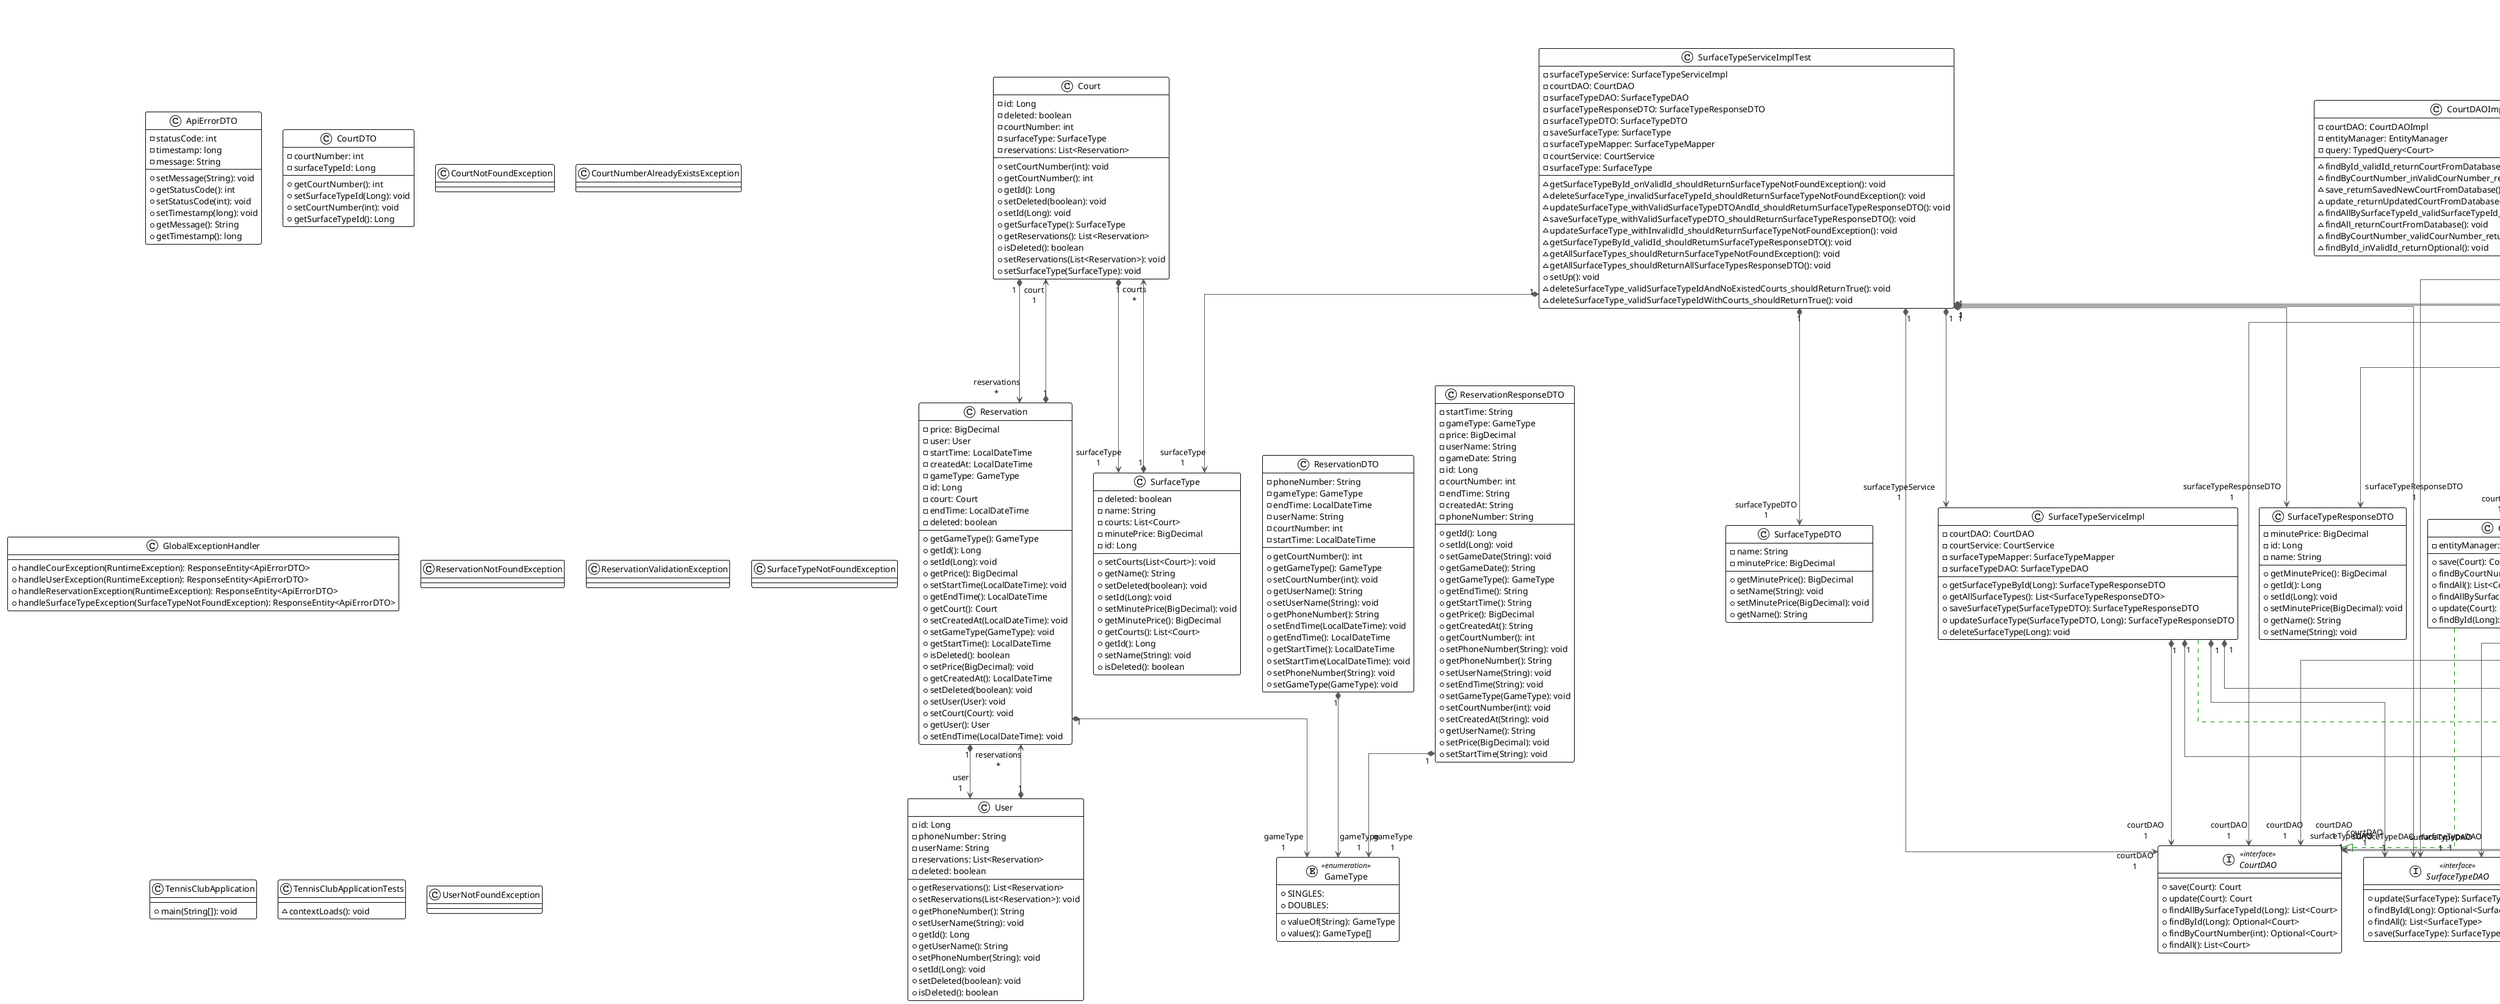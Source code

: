 @startuml

!theme plain
top to bottom direction
skinparam linetype ortho

class ApiErrorDTO {
  - statusCode: int
  - timestamp: long
  - message: String
  + setMessage(String): void
  + getStatusCode(): int
  + setStatusCode(int): void
  + setTimestamp(long): void
  + getMessage(): String
  + getTimestamp(): long
}
class Court {
  - id: Long
  - deleted: boolean
  - courtNumber: int
  - surfaceType: SurfaceType
  - reservations: List<Reservation>
  + setCourtNumber(int): void
  + getCourtNumber(): int
  + getId(): Long
  + setDeleted(boolean): void
  + setId(Long): void
  + getSurfaceType(): SurfaceType
  + getReservations(): List<Reservation>
  + isDeleted(): boolean
  + setReservations(List<Reservation>): void
  + setSurfaceType(SurfaceType): void
}
class CourtController {
  - courtService: CourtService
  + getAllCourts(): ResponseEntity<List<CourtResponseDTO>>
  + createCourt(CourtDTO): ResponseEntity<CourtResponseDTO>
  + getCourt(Long): ResponseEntity<CourtResponseDTO>
  + updateCourt(Long, CourtDTO): ResponseEntity<CourtResponseDTO>
  + deleteCourt(Long): ResponseEntity<Map<String, String>>
}
class CourtControllerWebLayerTest {
  - objectMapper: ObjectMapper
  - mockMvc: MockMvc
  - courtService: CourtService
  ~ deleteCourt_inValidId_returnSuccessMessage(): void
  ~ createCourt_inValidDataWithAlreadyExistedCourtNumber_return404(): void
  ~ getAllCourts_NonExistedCourtsInDatabase_return404(): void
  ~ createCourt_inValidDataWithNonExistedSurfaceType_return404(): void
  ~ updateCourt_validCourtNumberAndSurfaceType_returnUpdateCourtDetail(): void
  ~ getCourt_validId_returnCourtDetail(): void
  ~ updateCourt_invalidSurfaceType_return404(): void
  ~ deleteCourt_validId_returnSuccessMessage(): void
  ~ updateCourt_invalidCourtNumber_return404(): void
  ~ getCourt_inValidId_return404(): void
  ~ getAllCourts_returnAllExistedCourtsDetail(): void
  ~ createCourt_validData_returnCourtDetail(): void
}
interface CourtDAO << interface >> {
  + save(Court): Court
  + update(Court): Court
  + findAllBySurfaceTypeId(Long): List<Court>
  + findById(Long): Optional<Court>
  + findByCourtNumber(int): Optional<Court>
  + findAll(): List<Court>
}
class CourtDAOImpl {
  - entityManager: EntityManager
  + save(Court): Court
  + findByCourtNumber(int): Optional<Court>
  + findAll(): List<Court>
  + findAllBySurfaceTypeId(Long): List<Court>
  + update(Court): Court
  + findById(Long): Optional<Court>
}
class CourtDAOImplTest {
  - courtDAO: CourtDAOImpl
  - entityManager: EntityManager
  - query: TypedQuery<Court>
  ~ findById_validId_returnCourtFromDatabase(): void
  ~ findByCourtNumber_inValidCourNumber_returnOptional(): void
  ~ save_returnSavedNewCourtFromDatabase(): void
  ~ update_returnUpdatedCourtFromDatabase(): void
  ~ findAllBySurfaceTypeId_validSurfaceTypeId_returnCourtFromDatabase(): void
  ~ findAll_returnCourtFromDatabase(): void
  ~ findByCourtNumber_validCourNumber_returnCourtFromDatabase(): void
  ~ findById_inValidId_returnOptional(): void
}
class CourtDTO {
  - courtNumber: int
  - surfaceTypeId: Long
  + getCourtNumber(): int
  + setSurfaceTypeId(Long): void
  + setCourtNumber(int): void
  + getSurfaceTypeId(): Long
}
class CourtMapper {
  + toEntity(CourtDTO): Court
  + toResponseDTO(Court, SurfaceTypeResponseDTO): CourtResponseDTO
}
class CourtMapperTest {
  - courtMapper: CourtMapper
  ~ setUp(): void
  ~ toResponseDTO(): void
  ~ toEntity(): void
}
class CourtNotFoundException
class CourtNumberAlreadyExistsException
class CourtResponseDTO {
  - courtNumber: int
  - id: Long
  - surfaceTypeResponseDTO: SurfaceTypeResponseDTO
  + getCourtNumber(): int
  + setSurfaceTypeResponseDTO(SurfaceTypeResponseDTO): void
  + getSurfaceTypeResponseDTO(): SurfaceTypeResponseDTO
  + getId(): Long
  + setCourtNumber(int): void
  + setId(Long): void
}
interface CourtService << interface >> {
  + getCourtById(Long): CourtResponseDTO
  + updateCourt(CourtDTO, Long): CourtResponseDTO
  + deleteCourt(Long): void
  + save(CourtDTO): CourtResponseDTO
  + getAllCourts(): List<CourtResponseDTO>
}
class CourtServiceImpl {
  - courtMapper: CourtMapper
  - surfaceTypeDAO: SurfaceTypeDAO
  - courtDAO: CourtDAO
  - surfaceTypeMapper: SurfaceTypeMapper
  - reservationDAO: ReservationDAO
  + save(CourtDTO): CourtResponseDTO
  + getAllCourts(): List<CourtResponseDTO>
  + deleteCourt(Long): void
  + updateCourt(CourtDTO, Long): CourtResponseDTO
  + getCourtById(Long): CourtResponseDTO
}
class CourtServiceImplTest {
  - reservationDAO: ReservationDAO
  - courtService: CourtServiceImpl
  - courtDAO: CourtDAO
  - surfaceTypeDAO: SurfaceTypeDAO
  - courtMapper: CourtMapper
  - surfaceTypeMapper: SurfaceTypeMapper
  ~ getAllCourts_shouldReturnAllCourts(): void
  ~ save_inValidDTOWithExistingCourtNumber_shouldReturnCourtNumberAlreadyExistsException(): void
  ~ save_inValidDTOWithNonExistingSurfaceTypeId_shouldReturnSurfaceTypeNotFoundException(): void
  ~ deleteCourt_inValidCourtId_shouldReturnCourtNotFoundException(): void
  ~ getCourtById_validCourtId_shouldReturnCourtResponseDTO(): void
  ~ deleteCourt_validCourtIdWithAndNoExistedReservations_shouldReturnCourtNotFoundException(): void
  ~ getAllCourts_shouldReturnCourtNotFoundException(): void
  ~ updateCourt_inValidCourtDTOWithNonExistedSurfaceTypeId_shouldReturnSurfaceTypeNotFoundException(): void
  ~ save_validCourtDTO_shouldCreateNewCourt(): void
  ~ updateCourt_inValidCourtDTOAndCourtId_shouldReturnCourtNotFoundException(): void
  ~ getCourtById_inValidCourtId_shouldReturnCourtNotFoundException(): void
  ~ deleteCourt_validCourtIdWithReservations_shouldReturnTrue(): void
  ~ updateCourt_validCourtDTOAndCourtId_shouldReturnCourtResponseDTO(): void
}
class DataInitializer {
  - jdbc: JdbcTemplate
  - initData: boolean
  + setJdbc(JdbcTemplate): void
  + run(String[]): void
  + getJdbc(): JdbcTemplate
  + isInitData(): boolean
  + setInitData(boolean): void
}
class DataInitializerTest {
  ~ jdbc: JdbcTemplate
  ~ dataInitializer: DataInitializer
  ~ run_initDataTrue_runInitializeProcess(): void
  ~ run_initDataFalse_runInitializeProcessIsOff(): void
}
enum GameType << enumeration >> {
  + SINGLES: 
  + DOUBLES: 
  + valueOf(String): GameType
  + values(): GameType[]
}
class GlobalExceptionHandler {
  + handleCourException(RuntimeException): ResponseEntity<ApiErrorDTO>
  + handleUserException(RuntimeException): ResponseEntity<ApiErrorDTO>
  + handleReservationException(RuntimeException): ResponseEntity<ApiErrorDTO>
  + handleSurfaceTypeException(SurfaceTypeNotFoundException): ResponseEntity<ApiErrorDTO>
}
class Reservation {
  - price: BigDecimal
  - user: User
  - startTime: LocalDateTime
  - createdAt: LocalDateTime
  - gameType: GameType
  - id: Long
  - court: Court
  - endTime: LocalDateTime
  - deleted: boolean
  + getGameType(): GameType
  + getId(): Long
  + setId(Long): void
  + getPrice(): BigDecimal
  + setStartTime(LocalDateTime): void
  + getEndTime(): LocalDateTime
  + getCourt(): Court
  + setCreatedAt(LocalDateTime): void
  + setGameType(GameType): void
  + getStartTime(): LocalDateTime
  + isDeleted(): boolean
  + setPrice(BigDecimal): void
  + getCreatedAt(): LocalDateTime
  + setDeleted(boolean): void
  + setUser(User): void
  + setCourt(Court): void
  + getUser(): User
  + setEndTime(LocalDateTime): void
}
class ReservationController {
  - reservationService: ReservationService
  + getAllReservations(): ResponseEntity<List<ReservationResponseDTO>>
  + getReservation(Long): ResponseEntity<ReservationResponseDTO>
  + getReservationByPhoneNumber(String, boolean): ResponseEntity<List<ReservationResponseDTO>>
  + getReservationByCourtNumber(int): ResponseEntity<List<ReservationResponseDTO>>
  + createReservation(ReservationDTO): ResponseEntity<ReservationResponseDTO>
  + deleteReservation(Long): ResponseEntity<Map<String, String>>
  + updateReservation(Long, ReservationDTO): ResponseEntity<ReservationResponseDTO>
}
class ReservationControllerWebLayerTest {
  - objectMapper: ObjectMapper
  - mockMvc: MockMvc
  - reservationService: ReservationService
  ~ getReservation_validId_returnReservationDetail(): void
  ~ updateReservation_validData_returnUpdatedReservationDetail(): void
  ~ updateReservation_inValidCourtNumber_return404(): void
  ~ getReservation_fetchReservationByInValidId_return404(): void
  ~ getAllReservations_FetchAllReservation_returnListOfAllReservationsDetails(): void
  ~ createReservation_validData_returnNewReservationDetail(): void
  ~ getReservationByPhoneNumber_fetchAllFutureReservationByInValidPhoneNumber_retur404(): void
  ~ getReservationByPhoneNumber_fetchAllPastReservationByInValidPhoneNumber_return404(): void
  ~ getReservationByCourtNumber_fetchAllReservationByCourtNumber_returnListOfReservationDetails(): void
  ~ updateReservation_withInValidReservationDateTime_return404(): void
  ~ getReservationByCourtNumber_fetchAllReservationByNonExistCourtNumber_return404(): void
  ~ getReservationByPhoneNumber_fetchAllFutureReservationByValidPhoneNumber_returnListOfReservationDetails(): void
  ~ deleteReservation_inValidId_return404(): void
  ~ createReservation_invalidCourtNumber_return404(): void
  ~ deleteReservation_validId_returnSuccessMessage(): void
  ~ getReservationByPhoneNumber_fetchAllPastReservationByValidPhoneNumber_returnListOfReservationDetails(): void
  ~ getAllReservations_FetchAllNonExistReservation_return404(): void
  ~ createReservation_withInValidReservationDateTime_return404(): void
}
interface ReservationDAO << interface >> {
  + findAll(): List<Reservation>
  + update(Reservation): Reservation
  + findById(Long): Optional<Reservation>
  + findAllByDateAndCourtNumber(LocalDateTime, int, Long): List<Reservation>
  + findAllByPhoneNumber(String, boolean): List<Reservation>
  + findAllByCourtNumber(int): List<Reservation>
  + create(Reservation): Reservation
}
class ReservationDAOImpl {
  - entityManager: EntityManager
  + findAllByPhoneNumber(String, boolean): List<Reservation>
  + findAllByDateAndCourtNumber(LocalDateTime, int, Long): List<Reservation>
  + update(Reservation): Reservation
  + create(Reservation): Reservation
  + findAll(): List<Reservation>
  + findById(Long): Optional<Reservation>
  + findAllByCourtNumber(int): List<Reservation>
}
class ReservationDAOImplTest {
  - entityManager: EntityManager
  - reservationDAO: ReservationDAOImpl
  - query: TypedQuery<Reservation>
  ~ findAllByCourtNumber_validCourtNumber_returnListOfReservationsFromDatabase(): void
  ~ create_returnSavedReservationEntityFromDatabase(): void
  ~ findAllByDateAndCourtNumber_validCourtNumberExcludeItself_returnListOfReservationsFromDatabaseExcludeItself(): void
  ~ findAllByDateAndCourtNumber_validDateAndCourtNumber_returnListOfReservationsFromDatabase(): void
  ~ findById_inValidId_returnOptional(): void
  ~ findAllByPhoneNumber_validPhoneNumber_returnListOfReservationsFromDatabase(): void
  ~ findById_validId_returnReservationFromDatabase(): void
  ~ update(): void
  ~ findAll_returnListOfReservationsFromDatabase(): void
  ~ findAllByPhoneNumber_validPhoneNumberFutureOnly_returnListOfReservationsFromDatabase(): void
}
class ReservationDTO {
  - phoneNumber: String
  - gameType: GameType
  - endTime: LocalDateTime
  - userName: String
  - courtNumber: int
  - startTime: LocalDateTime
  + getCourtNumber(): int
  + getGameType(): GameType
  + setCourtNumber(int): void
  + getUserName(): String
  + setUserName(String): void
  + getPhoneNumber(): String
  + setEndTime(LocalDateTime): void
  + getEndTime(): LocalDateTime
  + getStartTime(): LocalDateTime
  + setStartTime(LocalDateTime): void
  + setPhoneNumber(String): void
  + setGameType(GameType): void
}
class ReservationMapper {
  + toReservationResponseDTO(Reservation): ReservationResponseDTO
  + updateReservationFromDTO(ReservationDTO, Reservation): Reservation
  + toReservationEntity(ReservationDTO): Reservation
}
class ReservationMapperTest {
  - reservationMapper: ReservationMapper
  ~ setUp(): void
  ~ toReservationEntity(): void
  ~ updateReservationFromDTO_returnUpdatedReservation(): void
  ~ toReservationResponseDTO(): void
}
class ReservationNotFoundException
class ReservationResponseDTO {
  - startTime: String
  - gameType: GameType
  - price: BigDecimal
  - userName: String
  - gameDate: String
  - id: Long
  - courtNumber: int
  - endTime: String
  - createdAt: String
  - phoneNumber: String
  + getId(): Long
  + setId(Long): void
  + setGameDate(String): void
  + getGameDate(): String
  + getGameType(): GameType
  + getEndTime(): String
  + getStartTime(): String
  + getPrice(): BigDecimal
  + getCreatedAt(): String
  + getCourtNumber(): int
  + setPhoneNumber(String): void
  + getPhoneNumber(): String
  + setUserName(String): void
  + setEndTime(String): void
  + setGameType(GameType): void
  + setCourtNumber(int): void
  + setCreatedAt(String): void
  + getUserName(): String
  + setPrice(BigDecimal): void
  + setStartTime(String): void
}
interface ReservationService << interface >> {
  + getAllReservations(): List<ReservationResponseDTO>
  + getReservationByCourtNumber(int): List<ReservationResponseDTO>
  + getReservationByPhoneNumber(String, boolean): List<ReservationResponseDTO>
  + deleteReservation(Long): void
  + getReservationById(Long): ReservationResponseDTO
  + updateReservation(ReservationDTO, Long): ReservationResponseDTO
  + createReservation(ReservationDTO): ReservationResponseDTO
}
class ReservationServiceImpl {
  - reservationMapper: ReservationMapper
  - userMapper: UserMapper
  - courtDAO: CourtDAO
  - reservationDAO: ReservationDAO
  - userDAO: UserDAO
  + deleteReservation(Long): void
  + updateReservation(ReservationDTO, Long): ReservationResponseDTO
  + getAllReservations(): List<ReservationResponseDTO>
  - isTwoHoursLimit(LocalDateTime, LocalDateTime): boolean
  + getReservationById(Long): ReservationResponseDTO
  - isInFuture(LocalDateTime): boolean
  - getOrCreateUser(ReservationDTO): User
  - findCourtByCourtNumber(int): Court
  - courtPriceCalculator(Court, ReservationDTO): BigDecimal
  + getReservationByCourtNumber(int): List<ReservationResponseDTO>
  - isValidReservation(LocalDateTime, LocalDateTime, List<Reservation>): boolean
  - isValidReservationInterval(LocalDateTime, LocalDateTime): boolean
  - getDurationInMinutes(LocalDateTime, LocalDateTime): Long
  + getReservationByPhoneNumber(String, boolean): List<ReservationResponseDTO>
  - hasOverlappingReservation(LocalDateTime, LocalDateTime, List<Reservation>): boolean
  - findAllReservationsByDateAndCourtNumber(LocalDateTime, int, Long): List<Reservation>
  + createReservation(ReservationDTO): ReservationResponseDTO
}
class ReservationServiceImplTest {
  - userDAO: UserDAO
  - courtDAO: CourtDAO
  ~ reservationService: ReservationServiceImpl
  - userMapper: UserMapper
  - reservationDAO: ReservationDAO
  - reservationMapper: ReservationMapper
  ~ updateReservation_withValidDateAndTimeAndNonExistReservationById_ShouldReturnReservationNotFoundException(): void
  ~ getReservationByCourtNumber_inValidCourtNumber_ShouldReturnReservationNotFoundException(): void
  ~ updateReservation_withValidDTO_ShouldReturnUpdatedReservationResponseDTO(): void
  ~ createReservation_newReservationForNewUserWithPastDateAndTime_ShouldReturnReservationValidationException(): void
  ~ getReservationByCourtNumber_validCourtNumber_ShouldReturnReservationResponseDTOList(): void
  ~ getReservationById_inValidId_ShouldReturnReservationNotFoundException(): void
  ~ updateReservation_withOverLappingReservation_ShouldReturnReservationValidationException(): void
  ~ updateReservation_withDateInPast_ShouldReturnReservationValidationException(): void
  ~ getAllReservations_shouldReturnReservationNotFoundException(): void
  ~ getReservationById_validId_ShouldReturnReservationResponseDTO(): void
  ~ deleteReservation_validReservationId_shouldSetDeletedToTrue(): void
  ~ createReservation_newReservationForNewUserWithInvalidDateAndTime_ShouldReturnReservationValidationException(): void
  ~ getReservationByPhoneNumber_inValidPhoneNumber_ShouldReturnReservationNotFoundException(): void
  ~ updateReservation_withInValidDateAndTime_ShouldReturnReservationValidationException(): void
  ~ getAllReservations_shouldReturnAllReservationsResponseDTO(): void
  ~ deleteReservation_inValidReservationId_shouldThrowReservationNotFoundException(): void
  ~ createReservation_newReservationForNewUserWithOverLappingReservations_ShouldReturnReservationValidationException(): void
  ~ getReservationByPhoneNumber_validPhoneNumber_ShouldReturnReservationNotFoundException(): void
  ~ createReservation_newReservationForExistingUserWithValidDateAndTime_ShouldReturnNewReservationResponseDTO(): void
  ~ createReservation_newReservationForNewUserWithValidDateAndTime_ShouldReturnNewReservationResponseDTO(): void
  ~ createReservation_newReservationForExistingUserWithDifferentNameWithValidDateAndTime_ShouldReturnNewReservationResponseDTO(): void
}
class ReservationValidationException
class SurfaceType {
  - deleted: boolean
  - name: String
  - courts: List<Court>
  - minutePrice: BigDecimal
  - id: Long
  + setCourts(List<Court>): void
  + getName(): String
  + setDeleted(boolean): void
  + setId(Long): void
  + setMinutePrice(BigDecimal): void
  + getMinutePrice(): BigDecimal
  + getCourts(): List<Court>
  + getId(): Long
  + setName(String): void
  + isDeleted(): boolean
}
class SurfaceTypeController {
  - surfaceTypeService: SurfaceTypeService
  + getSurfaceType(Long): ResponseEntity<SurfaceTypeResponseDTO>
  + createSurfaceType(SurfaceTypeDTO): ResponseEntity<SurfaceTypeResponseDTO>
  + deleteSurfaceType(Long): ResponseEntity<Map<String, String>>
  + getAllSurfaceTypes(): ResponseEntity<List<SurfaceTypeResponseDTO>>
  + updateSurfaceType(Long, SurfaceTypeDTO): ResponseEntity<SurfaceTypeResponseDTO>
}
class SurfaceTypeControllerWebLayerTest {
  - objectMapper: ObjectMapper
  - mockMvc: MockMvc
  - surfaceTypeService: SurfaceTypeService
  ~ updateSurfaceType_validDTOWithValidId_returnUpdateSurfaceTypeDetail(): void
  ~ createSurfaceType_validSurfaceTypeDetailsProvided_returnCreatedSurfaceTypeDetail(): void
  ~ updateSurfaceType_validDTOWithInValidId_return404(): void
  ~ getSurfaceType_fetchSurfaceTypeByInvalidId_return404(): void
  ~ deleteSurfaceType_validId_returnSuccessMessage(): void
  ~ getSurfaceType_fetchSurfaceTypeByValidId_returnDetailOfExistingSurfaceType(): void
  ~ getAllSurfaceTypes_fetchAllSurfaceType_returnListOfSurfaceTypesDetails(): void
  ~ getAllSurfaceTypes_fetchAllSurfaceTypes_return404(): void
  ~ deleteSurfaceType_inValidId_return404(): void
}
interface SurfaceTypeDAO << interface >> {
  + update(SurfaceType): SurfaceType
  + findById(Long): Optional<SurfaceType>
  + findAll(): List<SurfaceType>
  + save(SurfaceType): SurfaceType
}
class SurfaceTypeDAOImpl {
  ~ entityManager: EntityManager
  + save(SurfaceType): SurfaceType
  + findById(Long): Optional<SurfaceType>
  + findAll(): List<SurfaceType>
  + update(SurfaceType): SurfaceType
}
class SurfaceTypeDAOImplTest {
  - surfaceTypeDAO: SurfaceTypeDAOImpl
  - entityManager: EntityManager
  - query: TypedQuery<SurfaceType>
  ~ update(): void
  ~ findById_inValidId_returnEmptyOptional(): void
  ~ findAll_returnListOfSurfaceTypesFromDatabase(): void
  ~ save_returnSavedSurfaceTypesFromDatabase(): void
  ~ findById_validId_returnsEntityFromDatabase(): void
}
class SurfaceTypeDTO {
  - name: String
  - minutePrice: BigDecimal
  + getMinutePrice(): BigDecimal
  + setName(String): void
  + setMinutePrice(BigDecimal): void
  + getName(): String
}
class SurfaceTypeMapper {
  + toEntity(SurfaceTypeDTO): SurfaceType
  + toResponseDTO(SurfaceType): SurfaceTypeResponseDTO
}
class SurfaceTypeMapperTest {
  - surfaceTypeMapper: SurfaceTypeMapper
  ~ toEntity_returnSurfaceType(): void
  ~ setUp(): void
  ~ toResponseDTO_returnSurfaceTypeResponseDTO(): void
}
class SurfaceTypeNotFoundException
class SurfaceTypeResponseDTO {
  - minutePrice: BigDecimal
  - id: Long
  - name: String
  + getMinutePrice(): BigDecimal
  + getId(): Long
  + setId(Long): void
  + setMinutePrice(BigDecimal): void
  + getName(): String
  + setName(String): void
}
interface SurfaceTypeService << interface >> {
  + updateSurfaceType(SurfaceTypeDTO, Long): SurfaceTypeResponseDTO
  + saveSurfaceType(SurfaceTypeDTO): SurfaceTypeResponseDTO
  + deleteSurfaceType(Long): void
  + getAllSurfaceTypes(): List<SurfaceTypeResponseDTO>
  + getSurfaceTypeById(Long): SurfaceTypeResponseDTO
}
class SurfaceTypeServiceImpl {
  - courtDAO: CourtDAO
  - courtService: CourtService
  - surfaceTypeMapper: SurfaceTypeMapper
  - surfaceTypeDAO: SurfaceTypeDAO
  + getSurfaceTypeById(Long): SurfaceTypeResponseDTO
  + getAllSurfaceTypes(): List<SurfaceTypeResponseDTO>
  + saveSurfaceType(SurfaceTypeDTO): SurfaceTypeResponseDTO
  + updateSurfaceType(SurfaceTypeDTO, Long): SurfaceTypeResponseDTO
  + deleteSurfaceType(Long): void
}
class SurfaceTypeServiceImplTest {
  - surfaceTypeService: SurfaceTypeServiceImpl
  - courtDAO: CourtDAO
  - surfaceTypeDAO: SurfaceTypeDAO
  - surfaceTypeResponseDTO: SurfaceTypeResponseDTO
  - surfaceTypeDTO: SurfaceTypeDTO
  - saveSurfaceType: SurfaceType
  - surfaceTypeMapper: SurfaceTypeMapper
  - courtService: CourtService
  - surfaceType: SurfaceType
  ~ getSurfaceTypeById_onValidId_shouldReturnSurfaceTypeNotFoundException(): void
  ~ deleteSurfaceType_invalidSurfaceTypeId_shouldReturnSurfaceTypeNotFoundException(): void
  ~ updateSurfaceType_withValidSurfaceTypeDTOAndId_shouldReturnSurfaceTypeResponseDTO(): void
  ~ saveSurfaceType_withValidSurfaceTypeDTO_shouldReturnSurfaceTypeResponseDTO(): void
  ~ updateSurfaceType_withInvalidId_shouldReturnSurfaceTypeNotFoundException(): void
  ~ getSurfaceTypeById_validId_shouldReturnSurfaceTypeResponseDTO(): void
  ~ getAllSurfaceTypes_shouldReturnSurfaceTypeNotFoundException(): void
  ~ getAllSurfaceTypes_shouldReturnAllSurfaceTypesResponseDTO(): void
  + setUp(): void
  ~ deleteSurfaceType_validSurfaceTypeIdAndNoExistedCourts_shouldReturnTrue(): void
  ~ deleteSurfaceType_validSurfaceTypeIdWithCourts_shouldReturnTrue(): void
}
class TennisClubApplication {
  + main(String[]): void
}
class TennisClubApplicationTests {
  ~ contextLoads(): void
}
class User {
  - id: Long
  - phoneNumber: String
  - userName: String
  - reservations: List<Reservation>
  - deleted: boolean
  + getReservations(): List<Reservation>
  + setReservations(List<Reservation>): void
  + getPhoneNumber(): String
  + setUserName(String): void
  + getId(): Long
  + getUserName(): String
  + setPhoneNumber(String): void
  + setId(Long): void
  + setDeleted(boolean): void
  + isDeleted(): boolean
}
interface UserDAO << interface >> {
  + findByPhone(String): Optional<User>
  + save(User): User
}
class UserDAOImp {
  - entityManager: EntityManager
  + save(User): User
  + findByPhone(String): Optional<User>
}
class UserDAOImpTest {
  - entityManager: EntityManager
  - userDAO: UserDAOImp
  - query: TypedQuery<User>
  ~ findByPhone_userDoesNotExists_returnEmptyOptional(): void
  ~ findByPhone_userExists_returnUsersEntityFromDatabase(): void
  ~ save_returnSavedUserEntityFromDatabase(): void
}
class UserMapper {
  + mapFromReservationDTO(ReservationDTO): User
}
class UserMapperTest {
  - userMapper: UserMapper
  ~ setUp(): void
  ~ mapFromReservationDTO_returnUser(): void
}
class UserNotFoundException

Court                             "1" *-[#595959,plain]-> "reservations\n*" Reservation                       
Court                             "1" *-[#595959,plain]-> "surfaceType\n1" SurfaceType                       
CourtController                   "1" *-[#595959,plain]-> "courtService\n1" CourtService                      
CourtControllerWebLayerTest       "1" *-[#595959,plain]-> "courtService\n1" CourtService                      
CourtDAOImpl                       -[#008200,dashed]-^  CourtDAO                          
CourtDAOImplTest                  "1" *-[#595959,plain]-> "courtDAO\n1" CourtDAOImpl                      
CourtMapperTest                   "1" *-[#595959,plain]-> "courtMapper\n1" CourtMapper                       
CourtResponseDTO                  "1" *-[#595959,plain]-> "surfaceTypeResponseDTO\n1" SurfaceTypeResponseDTO            
CourtServiceImpl                  "1" *-[#595959,plain]-> "courtDAO\n1" CourtDAO                          
CourtServiceImpl                  "1" *-[#595959,plain]-> "courtMapper\n1" CourtMapper                       
CourtServiceImpl                   -[#008200,dashed]-^  CourtService                      
CourtServiceImpl                  "1" *-[#595959,plain]-> "reservationDAO\n1" ReservationDAO                    
CourtServiceImpl                  "1" *-[#595959,plain]-> "surfaceTypeDAO\n1" SurfaceTypeDAO                    
CourtServiceImpl                  "1" *-[#595959,plain]-> "surfaceTypeMapper\n1" SurfaceTypeMapper                 
CourtServiceImplTest              "1" *-[#595959,plain]-> "courtDAO\n1" CourtDAO                          
CourtServiceImplTest              "1" *-[#595959,plain]-> "courtMapper\n1" CourtMapper                       
CourtServiceImplTest              "1" *-[#595959,plain]-> "courtService\n1" CourtServiceImpl                  
CourtServiceImplTest              "1" *-[#595959,plain]-> "reservationDAO\n1" ReservationDAO                    
CourtServiceImplTest              "1" *-[#595959,plain]-> "surfaceTypeDAO\n1" SurfaceTypeDAO                    
CourtServiceImplTest              "1" *-[#595959,plain]-> "surfaceTypeMapper\n1" SurfaceTypeMapper                 
DataInitializerTest               "1" *-[#595959,plain]-> "dataInitializer\n1" DataInitializer                   
Reservation                       "1" *-[#595959,plain]-> "court\n1" Court                             
Reservation                       "1" *-[#595959,plain]-> "gameType\n1" GameType                          
Reservation                       "1" *-[#595959,plain]-> "user\n1" User                              
ReservationController             "1" *-[#595959,plain]-> "reservationService\n1" ReservationService                
ReservationControllerWebLayerTest "1" *-[#595959,plain]-> "reservationService\n1" ReservationService                
ReservationDAOImpl                 -[#008200,dashed]-^  ReservationDAO                    
ReservationDAOImplTest            "1" *-[#595959,plain]-> "reservationDAO\n1" ReservationDAOImpl                
ReservationDTO                    "1" *-[#595959,plain]-> "gameType\n1" GameType                          
ReservationMapperTest             "1" *-[#595959,plain]-> "reservationMapper\n1" ReservationMapper                 
ReservationResponseDTO            "1" *-[#595959,plain]-> "gameType\n1" GameType                          
ReservationServiceImpl            "1" *-[#595959,plain]-> "courtDAO\n1" CourtDAO                          
ReservationServiceImpl            "1" *-[#595959,plain]-> "reservationDAO\n1" ReservationDAO                    
ReservationServiceImpl            "1" *-[#595959,plain]-> "reservationMapper\n1" ReservationMapper                 
ReservationServiceImpl             -[#008200,dashed]-^  ReservationService                
ReservationServiceImpl            "1" *-[#595959,plain]-> "userDAO\n1" UserDAO                           
ReservationServiceImpl            "1" *-[#595959,plain]-> "userMapper\n1" UserMapper                        
ReservationServiceImplTest        "1" *-[#595959,plain]-> "courtDAO\n1" CourtDAO                          
ReservationServiceImplTest        "1" *-[#595959,plain]-> "reservationDAO\n1" ReservationDAO                    
ReservationServiceImplTest        "1" *-[#595959,plain]-> "reservationMapper\n1" ReservationMapper                 
ReservationServiceImplTest        "1" *-[#595959,plain]-> "reservationService\n1" ReservationServiceImpl            
ReservationServiceImplTest        "1" *-[#595959,plain]-> "userDAO\n1" UserDAO                           
ReservationServiceImplTest        "1" *-[#595959,plain]-> "userMapper\n1" UserMapper                        
SurfaceType                       "1" *-[#595959,plain]-> "courts\n*" Court                             
SurfaceTypeController             "1" *-[#595959,plain]-> "surfaceTypeService\n1" SurfaceTypeService                
SurfaceTypeControllerWebLayerTest "1" *-[#595959,plain]-> "surfaceTypeService\n1" SurfaceTypeService                
SurfaceTypeDAOImpl                 -[#008200,dashed]-^  SurfaceTypeDAO                    
SurfaceTypeDAOImplTest            "1" *-[#595959,plain]-> "surfaceTypeDAO\n1" SurfaceTypeDAOImpl                
SurfaceTypeMapperTest             "1" *-[#595959,plain]-> "surfaceTypeMapper\n1" SurfaceTypeMapper                 
SurfaceTypeServiceImpl            "1" *-[#595959,plain]-> "courtDAO\n1" CourtDAO                          
SurfaceTypeServiceImpl            "1" *-[#595959,plain]-> "courtService\n1" CourtService                      
SurfaceTypeServiceImpl            "1" *-[#595959,plain]-> "surfaceTypeDAO\n1" SurfaceTypeDAO                    
SurfaceTypeServiceImpl            "1" *-[#595959,plain]-> "surfaceTypeMapper\n1" SurfaceTypeMapper                 
SurfaceTypeServiceImpl             -[#008200,dashed]-^  SurfaceTypeService                
SurfaceTypeServiceImplTest        "1" *-[#595959,plain]-> "courtDAO\n1" CourtDAO                          
SurfaceTypeServiceImplTest        "1" *-[#595959,plain]-> "courtService\n1" CourtService                      
SurfaceTypeServiceImplTest        "1" *-[#595959,plain]-> "surfaceType\n1" SurfaceType                       
SurfaceTypeServiceImplTest        "1" *-[#595959,plain]-> "surfaceTypeDAO\n1" SurfaceTypeDAO                    
SurfaceTypeServiceImplTest        "1" *-[#595959,plain]-> "surfaceTypeDTO\n1" SurfaceTypeDTO                    
SurfaceTypeServiceImplTest        "1" *-[#595959,plain]-> "surfaceTypeMapper\n1" SurfaceTypeMapper                 
SurfaceTypeServiceImplTest        "1" *-[#595959,plain]-> "surfaceTypeResponseDTO\n1" SurfaceTypeResponseDTO            
SurfaceTypeServiceImplTest        "1" *-[#595959,plain]-> "surfaceTypeService\n1" SurfaceTypeServiceImpl            
User                              "1" *-[#595959,plain]-> "reservations\n*" Reservation                       
UserDAOImp                         -[#008200,dashed]-^  UserDAO                           
UserDAOImpTest                    "1" *-[#595959,plain]-> "userDAO\n1" UserDAOImp                        
UserMapperTest                    "1" *-[#595959,plain]-> "userMapper\n1" UserMapper                        
@enduml
